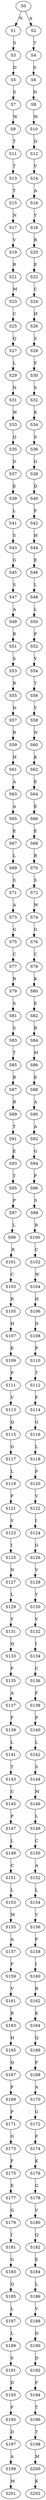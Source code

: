 strict digraph  {
	S0 -> S1 [ label = N ];
	S0 -> S2 [ label = A ];
	S1 -> S3 [ label = S ];
	S2 -> S4 [ label = T ];
	S3 -> S5 [ label = D ];
	S4 -> S6 [ label = S ];
	S5 -> S7 [ label = S ];
	S6 -> S8 [ label = N ];
	S7 -> S9 [ label = W ];
	S8 -> S10 [ label = W ];
	S9 -> S11 [ label = T ];
	S10 -> S12 [ label = D ];
	S11 -> S13 [ label = T ];
	S12 -> S14 [ label = V ];
	S13 -> S15 [ label = T ];
	S14 -> S16 [ label = A ];
	S15 -> S17 [ label = N ];
	S16 -> S18 [ label = Y ];
	S17 -> S19 [ label = V ];
	S18 -> S20 [ label = R ];
	S19 -> S21 [ label = R ];
	S20 -> S22 [ label = E ];
	S21 -> S23 [ label = M ];
	S22 -> S24 [ label = C ];
	S23 -> S25 [ label = C ];
	S24 -> S26 [ label = H ];
	S25 -> S27 [ label = Q ];
	S26 -> S28 [ label = S ];
	S27 -> S29 [ label = L ];
	S28 -> S30 [ label = F ];
	S29 -> S31 [ label = N ];
	S30 -> S32 [ label = S ];
	S31 -> S33 [ label = W ];
	S32 -> S34 [ label = K ];
	S33 -> S35 [ label = Q ];
	S34 -> S36 [ label = S ];
	S35 -> S37 [ label = D ];
	S36 -> S38 [ label = G ];
	S37 -> S39 [ label = E ];
	S38 -> S40 [ label = D ];
	S39 -> S41 [ label = L ];
	S40 -> S42 [ label = F ];
	S41 -> S43 [ label = S ];
	S42 -> S44 [ label = H ];
	S43 -> S45 [ label = G ];
	S44 -> S46 [ label = E ];
	S45 -> S47 [ label = S ];
	S46 -> S48 [ label = L ];
	S47 -> S49 [ label = A ];
	S48 -> S50 [ label = L ];
	S49 -> S51 [ label = R ];
	S50 -> S52 [ label = P ];
	S51 -> S53 [ label = S ];
	S52 -> S54 [ label = V ];
	S53 -> S55 [ label = R ];
	S54 -> S56 [ label = T ];
	S55 -> S57 [ label = N ];
	S56 -> S58 [ label = Y ];
	S57 -> S59 [ label = R ];
	S58 -> S60 [ label = N ];
	S59 -> S61 [ label = H ];
	S60 -> S62 [ label = K ];
	S61 -> S63 [ label = A ];
	S62 -> S64 [ label = E ];
	S63 -> S65 [ label = A ];
	S64 -> S66 [ label = E ];
	S65 -> S67 [ label = E ];
	S66 -> S68 [ label = E ];
	S67 -> S69 [ label = L ];
	S68 -> S70 [ label = R ];
	S69 -> S71 [ label = S ];
	S70 -> S72 [ label = S ];
	S71 -> S73 [ label = A ];
	S72 -> S74 [ label = W ];
	S73 -> S75 [ label = G ];
	S74 -> S76 [ label = G ];
	S75 -> S77 [ label = C ];
	S76 -> S78 [ label = C ];
	S77 -> S79 [ label = R ];
	S78 -> S80 [ label = K ];
	S79 -> S81 [ label = S ];
	S80 -> S82 [ label = E ];
	S81 -> S83 [ label = S ];
	S82 -> S84 [ label = R ];
	S83 -> S85 [ label = T ];
	S84 -> S86 [ label = M ];
	S85 -> S87 [ label = R ];
	S86 -> S88 [ label = E ];
	S87 -> S89 [ label = R ];
	S88 -> S90 [ label = A ];
	S89 -> S91 [ label = T ];
	S90 -> S92 [ label = A ];
	S91 -> S93 [ label = E ];
	S92 -> S94 [ label = G ];
	S93 -> S95 [ label = T ];
	S94 -> S96 [ label = P ];
	S95 -> S97 [ label = P ];
	S96 -> S98 [ label = S ];
	S97 -> S99 [ label = L ];
	S98 -> S100 [ label = R ];
	S99 -> S101 [ label = R ];
	S100 -> S102 [ label = C ];
	S101 -> S103 [ label = C ];
	S102 -> S104 [ label = W ];
	S103 -> S105 [ label = R ];
	S104 -> S106 [ label = H ];
	S105 -> S107 [ label = H ];
	S106 -> S108 [ label = D ];
	S107 -> S109 [ label = E ];
	S108 -> S110 [ label = P ];
	S109 -> S111 [ label = P ];
	S110 -> S112 [ label = T ];
	S111 -> S113 [ label = V ];
	S112 -> S114 [ label = F ];
	S113 -> S115 [ label = Q ];
	S114 -> S116 [ label = G ];
	S115 -> S117 [ label = G ];
	S116 -> S118 [ label = L ];
	S117 -> S119 [ label = L ];
	S118 -> S120 [ label = F ];
	S119 -> S121 [ label = F ];
	S120 -> S122 [ label = V ];
	S121 -> S123 [ label = V ];
	S122 -> S124 [ label = I ];
	S123 -> S125 [ label = I ];
	S124 -> S126 [ label = G ];
	S125 -> S127 [ label = N ];
	S126 -> S128 [ label = V ];
	S127 -> S129 [ label = L ];
	S128 -> S130 [ label = Y ];
	S129 -> S131 [ label = Y ];
	S130 -> S132 [ label = V ];
	S131 -> S133 [ label = Q ];
	S132 -> S134 [ label = I ];
	S133 -> S135 [ label = F ];
	S134 -> S136 [ label = C ];
	S135 -> S137 [ label = A ];
	S136 -> S138 [ label = F ];
	S137 -> S139 [ label = F ];
	S138 -> S140 [ label = P ];
	S139 -> S141 [ label = L ];
	S140 -> S142 [ label = L ];
	S141 -> S143 [ label = T ];
	S142 -> S144 [ label = S ];
	S143 -> S145 [ label = C ];
	S144 -> S146 [ label = M ];
	S145 -> S147 [ label = P ];
	S146 -> S148 [ label = L ];
	S147 -> S149 [ label = L ];
	S148 -> S150 [ label = C ];
	S149 -> S151 [ label = C ];
	S150 -> S152 [ label = A ];
	S151 -> S153 [ label = L ];
	S152 -> S154 [ label = L ];
	S153 -> S155 [ label = M ];
	S154 -> S156 [ label = V ];
	S155 -> S157 [ label = A ];
	S156 -> S158 [ label = F ];
	S157 -> S159 [ label = F ];
	S158 -> S160 [ label = I ];
	S159 -> S161 [ label = V ];
	S160 -> S162 [ label = R ];
	S161 -> S163 [ label = R ];
	S162 -> S164 [ label = K ];
	S163 -> S165 [ label = H ];
	S164 -> S166 [ label = Q ];
	S165 -> S167 [ label = Q ];
	S166 -> S168 [ label = F ];
	S167 -> S169 [ label = F ];
	S168 -> S170 [ label = A ];
	S169 -> S171 [ label = P ];
	S170 -> S172 [ label = G ];
	S171 -> S173 [ label = G ];
	S172 -> S174 [ label = F ];
	S173 -> S175 [ label = F ];
	S174 -> S176 [ label = K ];
	S175 -> S177 [ label = E ];
	S176 -> S178 [ label = G ];
	S177 -> S179 [ label = G ];
	S178 -> S180 [ label = V ];
	S179 -> S181 [ label = I ];
	S180 -> S182 [ label = Q ];
	S181 -> S183 [ label = G ];
	S182 -> S184 [ label = E ];
	S183 -> S185 [ label = Q ];
	S184 -> S186 [ label = L ];
	S185 -> S187 [ label = L ];
	S186 -> S188 [ label = V ];
	S187 -> S189 [ label = L ];
	S188 -> S190 [ label = D ];
	S189 -> S191 [ label = S ];
	S190 -> S192 [ label = D ];
	S191 -> S193 [ label = D ];
	S192 -> S194 [ label = F ];
	S193 -> S195 [ label = F ];
	S194 -> S196 [ label = T ];
	S195 -> S197 [ label = D ];
	S196 -> S198 [ label = T ];
	S197 -> S199 [ label = A ];
	S198 -> S200 [ label = M ];
	S199 -> S201 [ label = M ];
	S200 -> S202 [ label = K ];
}
